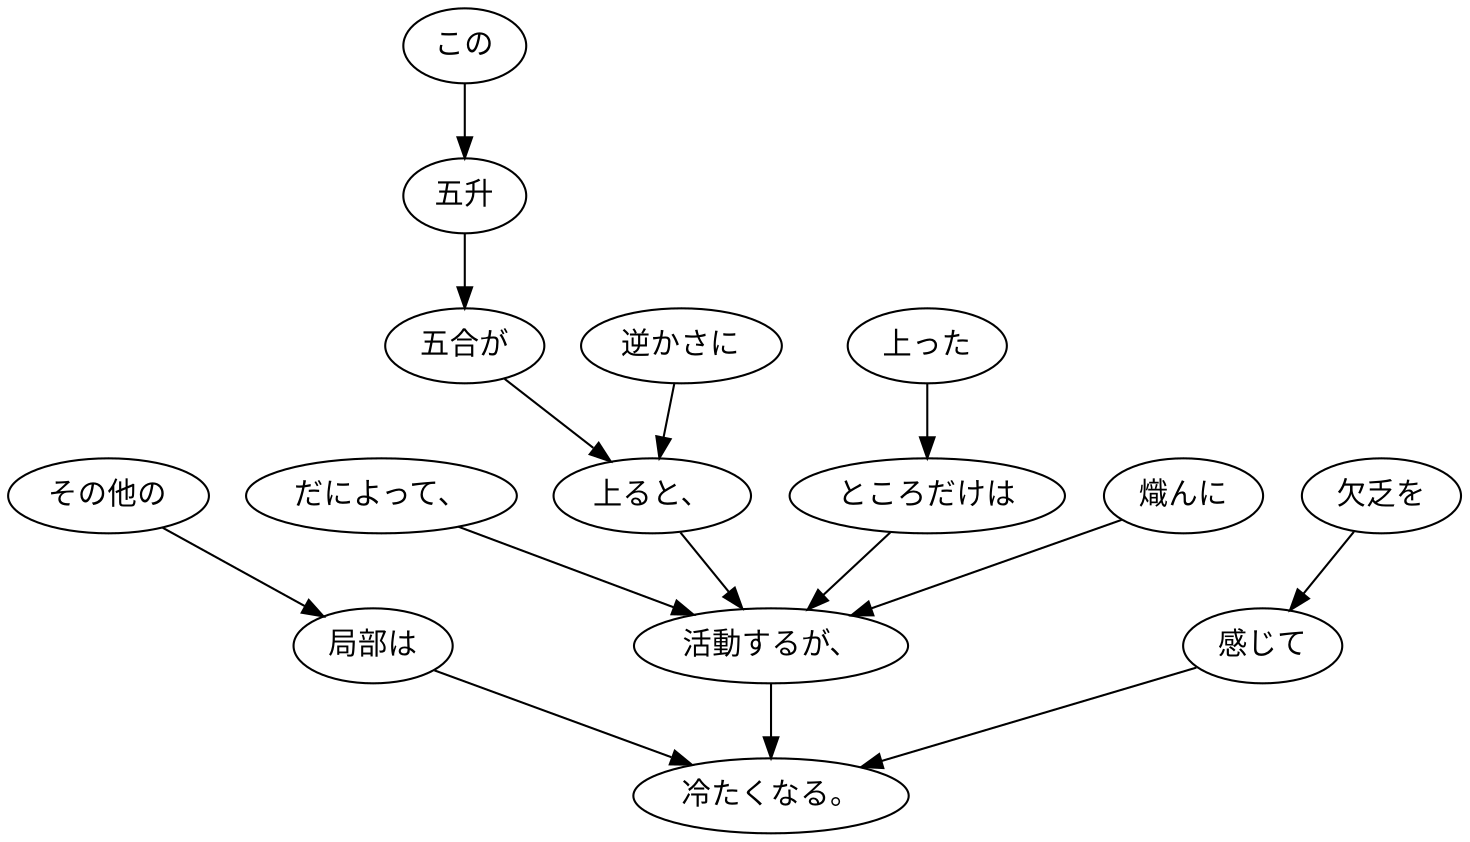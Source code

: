 digraph graph4861 {
	node0 [label="だによって、"];
	node1 [label="この"];
	node2 [label="五升"];
	node3 [label="五合が"];
	node4 [label="逆かさに"];
	node5 [label="上ると、"];
	node6 [label="上った"];
	node7 [label="ところだけは"];
	node8 [label="熾んに"];
	node9 [label="活動するが、"];
	node10 [label="その他の"];
	node11 [label="局部は"];
	node12 [label="欠乏を"];
	node13 [label="感じて"];
	node14 [label="冷たくなる。"];
	node0 -> node9;
	node1 -> node2;
	node2 -> node3;
	node3 -> node5;
	node4 -> node5;
	node5 -> node9;
	node6 -> node7;
	node7 -> node9;
	node8 -> node9;
	node9 -> node14;
	node10 -> node11;
	node11 -> node14;
	node12 -> node13;
	node13 -> node14;
}
